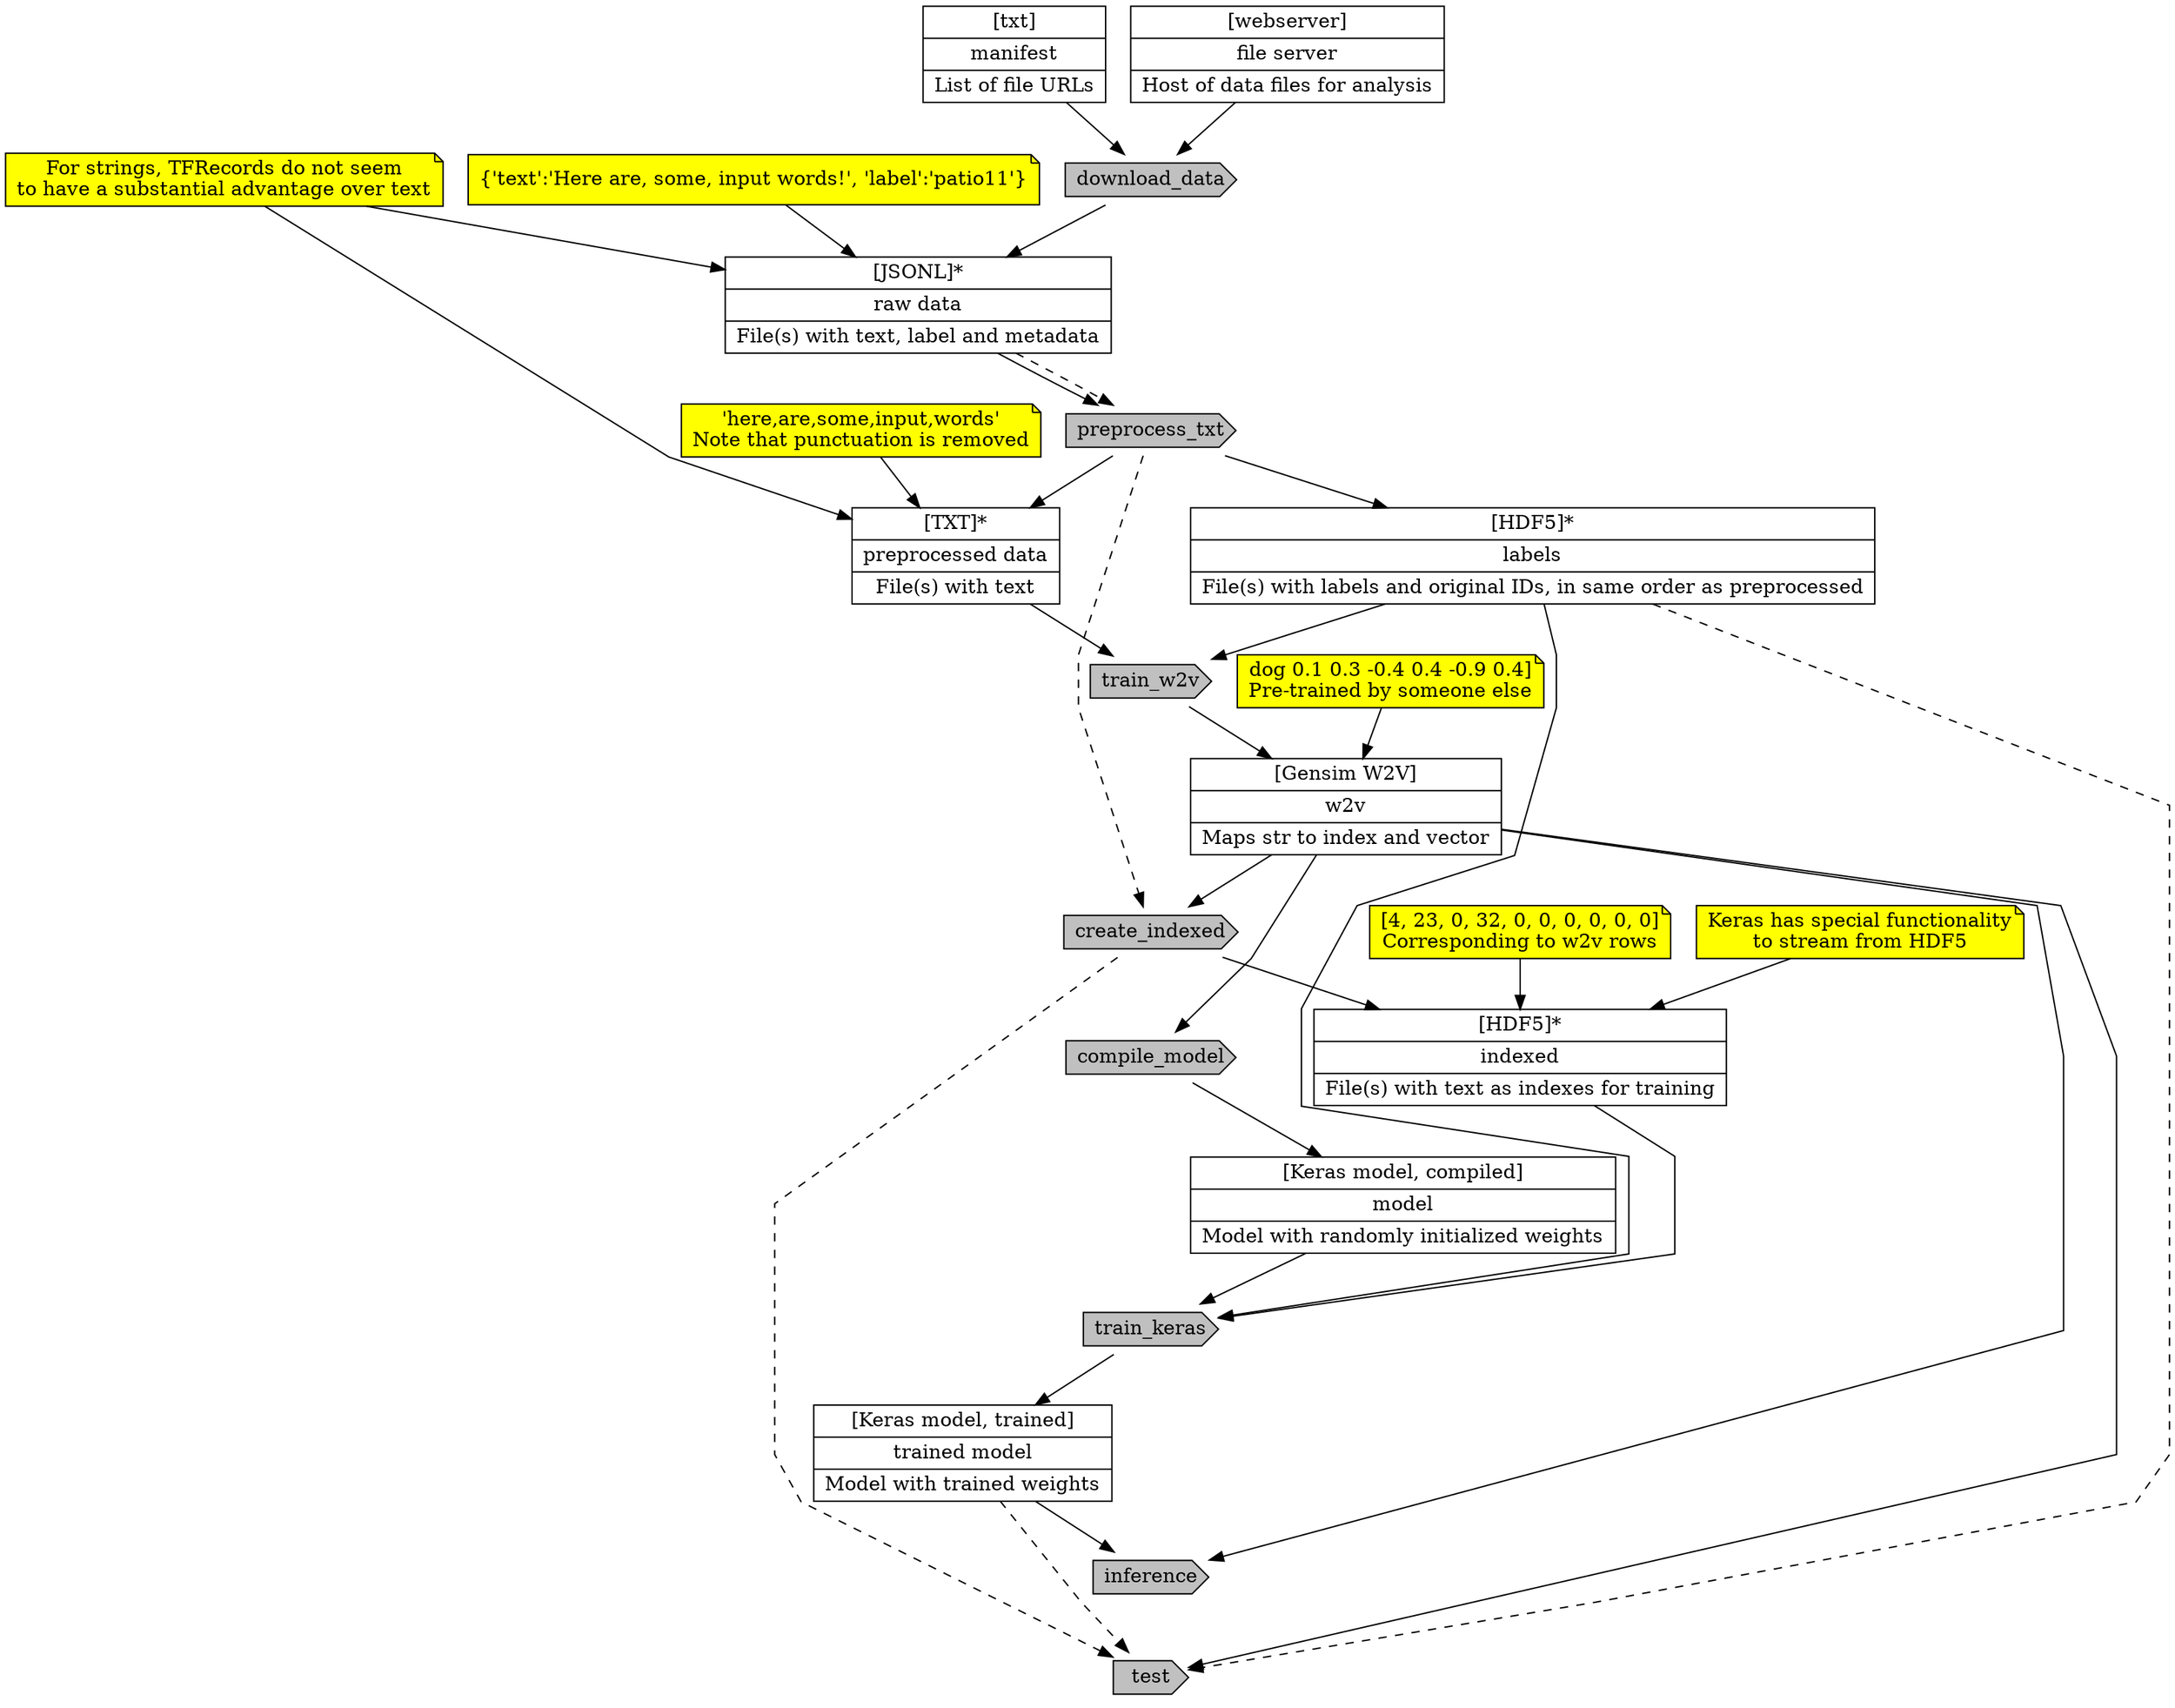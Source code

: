 digraph G {
splines=polyline
node [shape=cds style=filled fillcolor=gray]

# Main flow
download_data -> preprocess_txt -> train_w2v -> create_indexed -> compile_model -> train_keras -> inference -> test [weight=100 style="invis"]



# w2v wants list of prestrings

node [shape=record fillcolor=white]
manifest [label="{[txt]|manifest|List of file URLs}"]
server [label="{[webserver]|file server|Host of data files for analysis}"]
downloaded [label="{[JSONL]*|raw data|File(s) with text, label and metadata}"]
preprocessed [label="{[TXT]*|preprocessed data|File(s) with text}"]
labels [label="{[HDF5]*|labels|File(s) with labels and original IDs, in same order as preprocessed}"]
w2v [label="{[Gensim W2V]|w2v|Maps str to index and vector}"]
indexed [label="{[HDF5]*|indexed|File(s) with text as indexes for training}"]
model [label="{[Keras model, compiled]|model|Model with randomly initialized weights}"]
model_trained [label="{[Keras model, trained]|trained model|Model with trained weights}"]

{manifest server} -> download_data -> downloaded -> preprocess_txt -> {preprocessed labels} -> train_w2v -> w2v -> create_indexed -> indexed [weight=50]
compile_model -> model
w2v -> {compile_model inference test }
{indexed labels model} -> train_keras -> model_trained -> inference

node [shape=note style=filled fillcolor=yellow]
note01 [label="For strings, TFRecords do not seem\nto have a substantial advantage over text"]
#note02 [label="'Here are input words'"]
note02 [label="{'text':'Here are, some, input words!', 'label':'patio11'}"]
note03 [label="'here,are,some,input,words'\nNote that punctuation is removed"]
note04 [label="[4, 23, 0, 32, 0, 0, 0, 0, 0, 0]\nCorresponding to w2v rows"]
note05 [label="Keras has special functionality\nto stream from HDF5"]
note06 [label="dog 0.1 0.3 -0.4 0.4 -0.9 0.4]\nPre-trained by someone else"]
{note01 note02} -> downloaded
{note01 note03} -> preprocessed
{note04 note05} -> indexed
note06 -> w2v


# {node [shape=cds style=dotted color=black] preprocess_txt_dotted create_indexed_dotted}
downloaded -> preprocess_txt -> create_indexed -> test [style=dashed weight=1]
{model_trained, labels} -> test [style=dashed weight=1]
}



